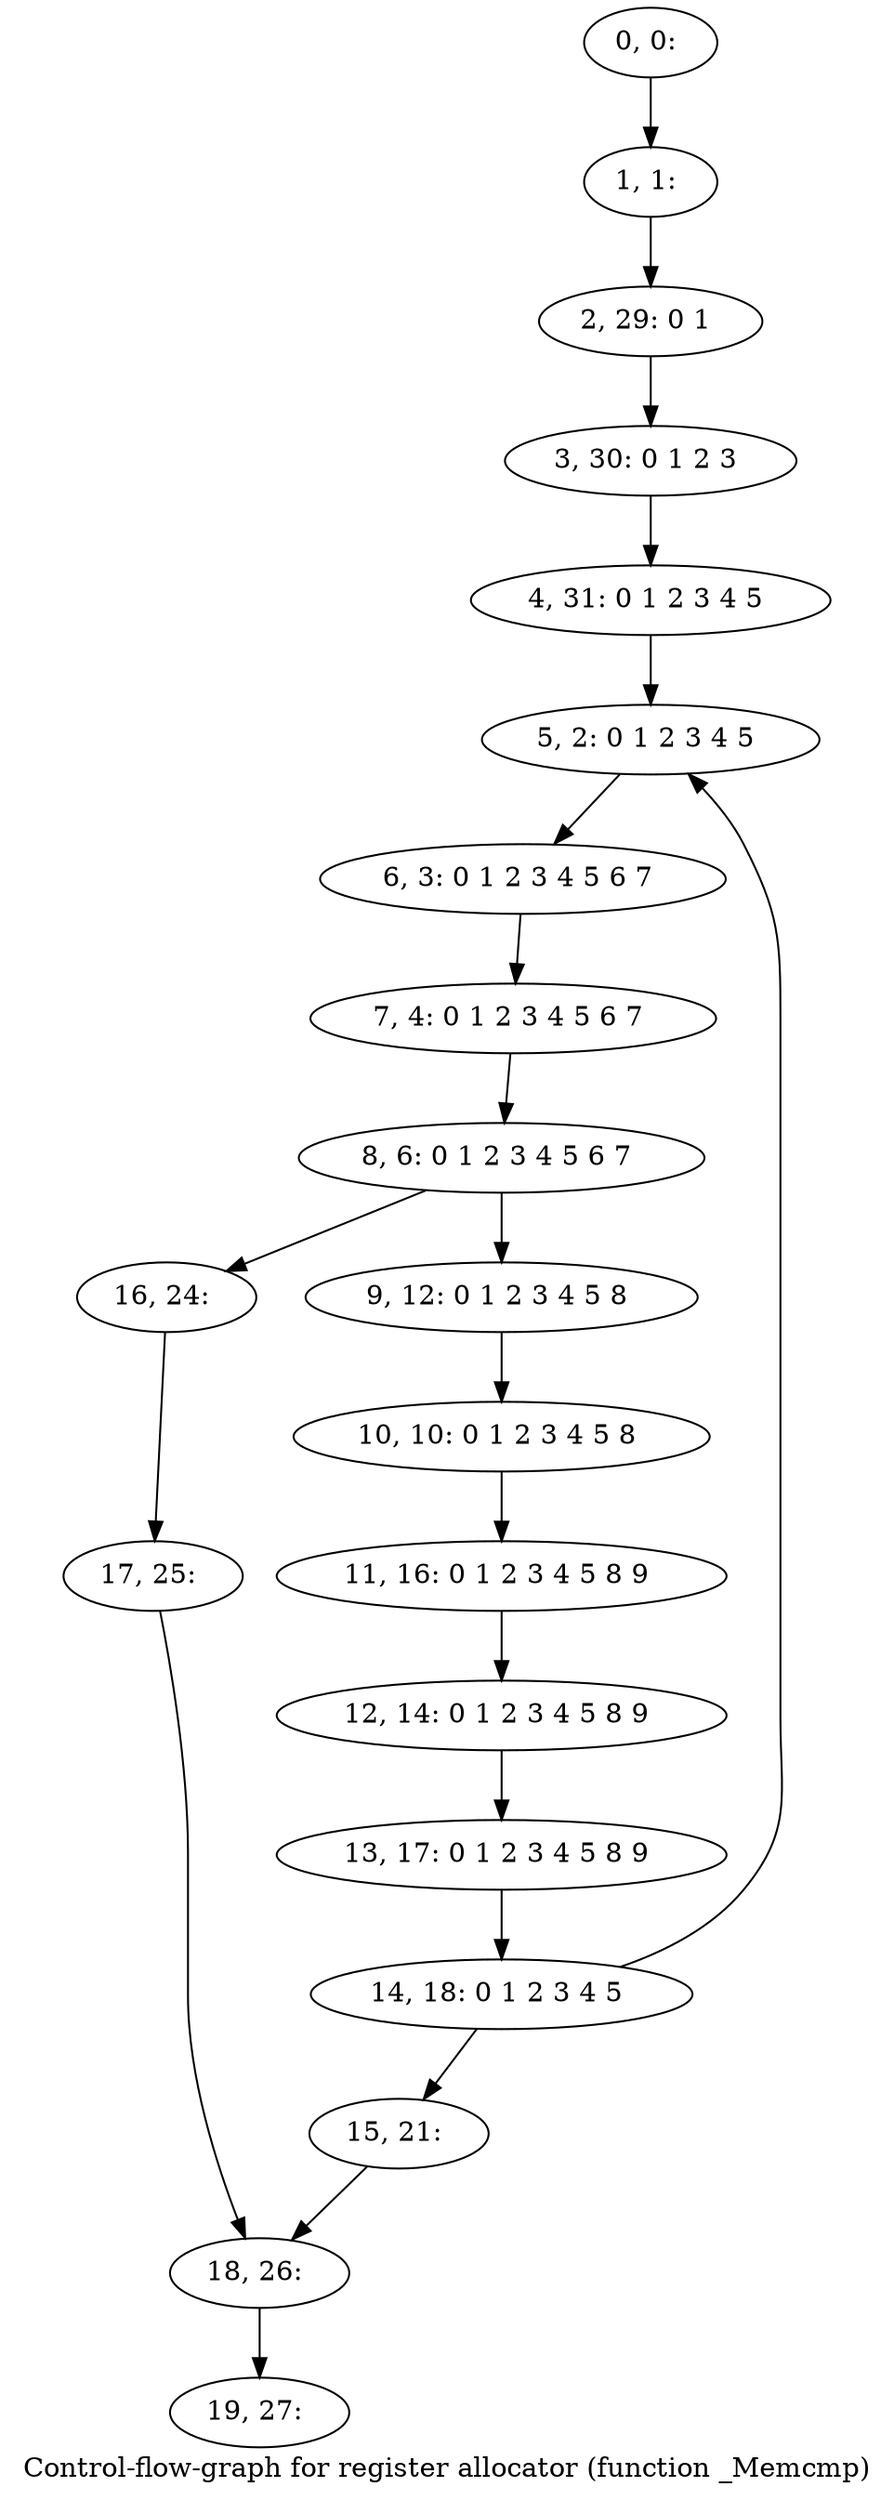 digraph G {
graph [label="Control-flow-graph for register allocator (function _Memcmp)"]
0[label="0, 0: "];
1[label="1, 1: "];
2[label="2, 29: 0 1 "];
3[label="3, 30: 0 1 2 3 "];
4[label="4, 31: 0 1 2 3 4 5 "];
5[label="5, 2: 0 1 2 3 4 5 "];
6[label="6, 3: 0 1 2 3 4 5 6 7 "];
7[label="7, 4: 0 1 2 3 4 5 6 7 "];
8[label="8, 6: 0 1 2 3 4 5 6 7 "];
9[label="9, 12: 0 1 2 3 4 5 8 "];
10[label="10, 10: 0 1 2 3 4 5 8 "];
11[label="11, 16: 0 1 2 3 4 5 8 9 "];
12[label="12, 14: 0 1 2 3 4 5 8 9 "];
13[label="13, 17: 0 1 2 3 4 5 8 9 "];
14[label="14, 18: 0 1 2 3 4 5 "];
15[label="15, 21: "];
16[label="16, 24: "];
17[label="17, 25: "];
18[label="18, 26: "];
19[label="19, 27: "];
0->1 ;
1->2 ;
2->3 ;
3->4 ;
4->5 ;
5->6 ;
6->7 ;
7->8 ;
8->9 ;
8->16 ;
9->10 ;
10->11 ;
11->12 ;
12->13 ;
13->14 ;
14->15 ;
14->5 ;
15->18 ;
16->17 ;
17->18 ;
18->19 ;
}
